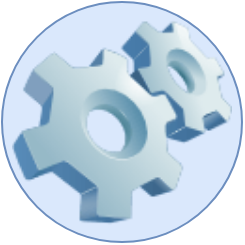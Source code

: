 <mxfile>
    <diagram id="EL4hyjRsbax_xVJDNPak" name="icon">
        <mxGraphModel dx="1386" dy="783" grid="1" gridSize="10" guides="1" tooltips="1" connect="1" arrows="1" fold="1" page="1" pageScale="1" pageWidth="827" pageHeight="1169" math="0" shadow="0">
            <root>
                <mxCell id="0"/>
                <mxCell id="1" parent="0"/>
                <mxCell id="s_H03IBgfFTqIOrh_7W0-1" value="" style="ellipse;whiteSpace=wrap;html=1;aspect=fixed;fillColor=#dae8fc;strokeColor=#6c8ebf;" parent="1" vertex="1">
                    <mxGeometry width="120" height="120" as="geometry"/>
                </mxCell>
                <mxCell id="s_H03IBgfFTqIOrh_7W0-2" value="" style="image;html=1;image=img/lib/clip_art/computers/Software_128x128.png" parent="1" vertex="1">
                    <mxGeometry x="5" y="5" width="110" height="110" as="geometry"/>
                </mxCell>
            </root>
        </mxGraphModel>
    </diagram>
</mxfile>